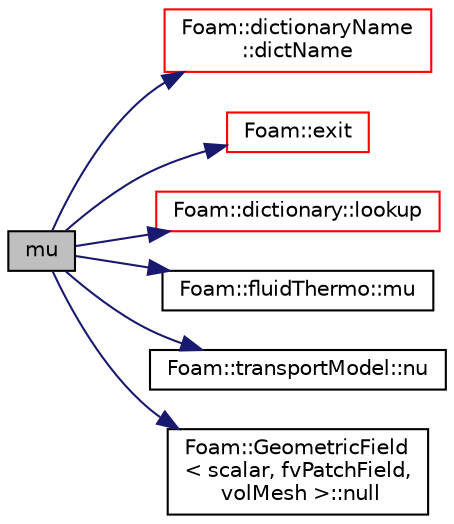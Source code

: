 digraph "mu"
{
  bgcolor="transparent";
  edge [fontname="Helvetica",fontsize="10",labelfontname="Helvetica",labelfontsize="10"];
  node [fontname="Helvetica",fontsize="10",shape=record];
  rankdir="LR";
  Node731 [label="mu",height=0.2,width=0.4,color="black", fillcolor="grey75", style="filled", fontcolor="black"];
  Node731 -> Node732 [color="midnightblue",fontsize="10",style="solid",fontname="Helvetica"];
  Node732 [label="Foam::dictionaryName\l::dictName",height=0.2,width=0.4,color="red",URL="$a27125.html#a1294668acf090a15a78e04c1c22a048c",tooltip="Return the local dictionary name (final part of scoped name) "];
  Node731 -> Node734 [color="midnightblue",fontsize="10",style="solid",fontname="Helvetica"];
  Node734 [label="Foam::exit",height=0.2,width=0.4,color="red",URL="$a21851.html#a06ca7250d8e89caf05243ec094843642"];
  Node731 -> Node783 [color="midnightblue",fontsize="10",style="solid",fontname="Helvetica"];
  Node783 [label="Foam::dictionary::lookup",height=0.2,width=0.4,color="red",URL="$a27129.html#a6a0727fa523e48977e27348663def509",tooltip="Find and return an entry data stream. "];
  Node731 -> Node1031 [color="midnightblue",fontsize="10",style="solid",fontname="Helvetica"];
  Node1031 [label="Foam::fluidThermo::mu",height=0.2,width=0.4,color="black",URL="$a31017.html#a23c6620f30e86b467099c440aa13665a",tooltip="Dynamic viscosity of mixture [kg/m/s]. "];
  Node731 -> Node1032 [color="midnightblue",fontsize="10",style="solid",fontname="Helvetica"];
  Node1032 [label="Foam::transportModel::nu",height=0.2,width=0.4,color="black",URL="$a31849.html#ad5f81fcd6f7d0ddad1a5fe2a8f08bb3f",tooltip="Return the laminar viscosity. "];
  Node731 -> Node1033 [color="midnightblue",fontsize="10",style="solid",fontname="Helvetica"];
  Node1033 [label="Foam::GeometricField\l\< scalar, fvPatchField,\l volMesh \>::null",height=0.2,width=0.4,color="black",URL="$a23249.html#ac8e78b2b70fc0c890aedf7cde2c712f1",tooltip="Return a null geometric field. "];
}
